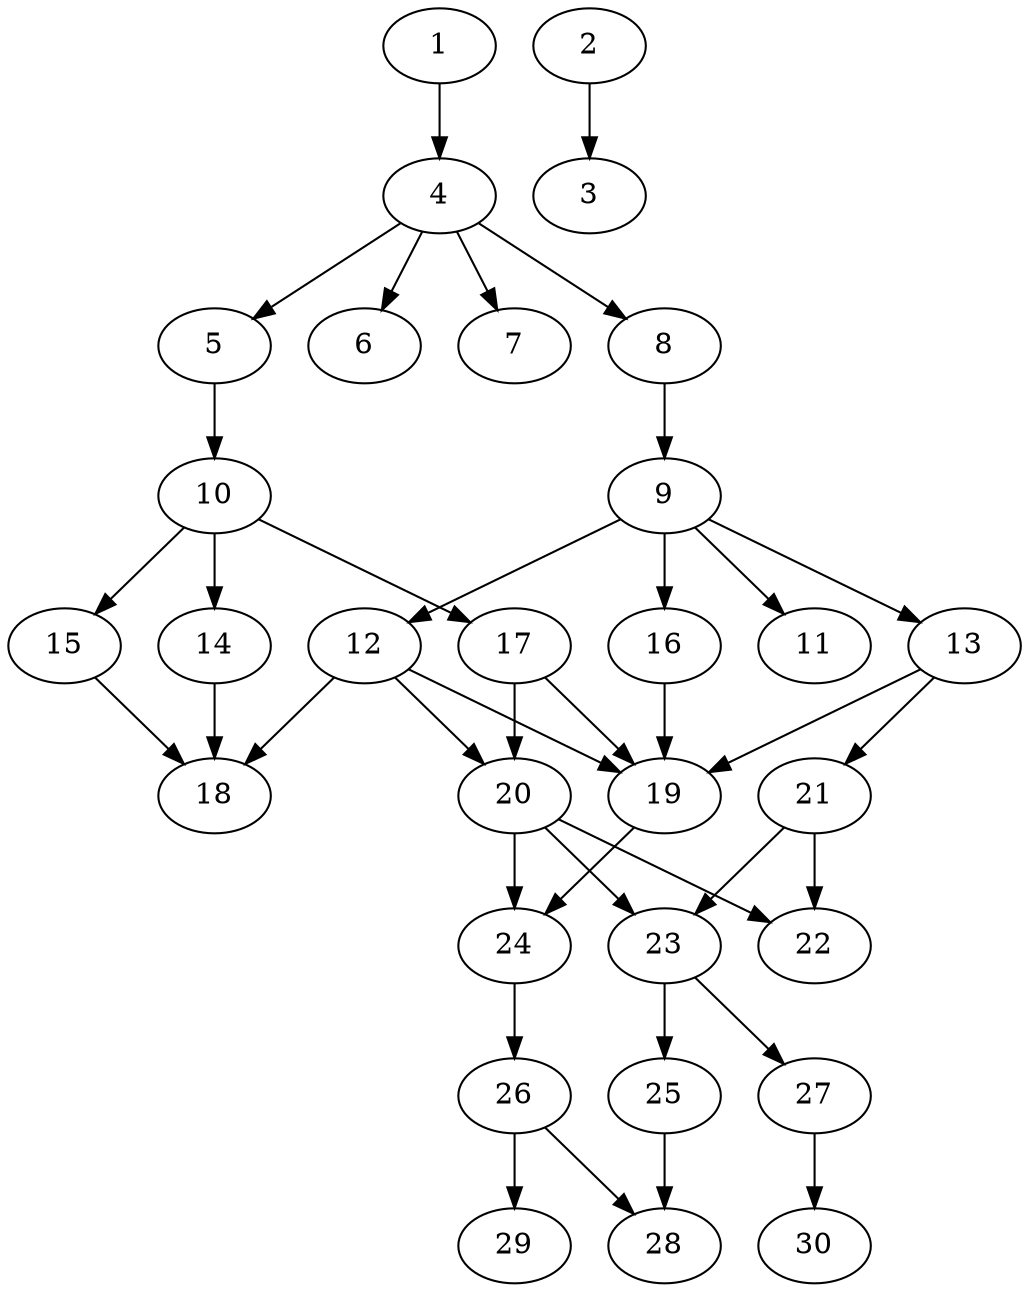 // DAG automatically generated by daggen at Fri Jul 29 10:40:30 2022
// daggen.exe --dot -n 30 --ccr 0.5 --fat 0.5 --regular 0.5 --density 0.5 -o data\30/random_30_11.gv 
digraph G {
  1 [compute_size="8353677312", trans_size="443983", result_size="74752", ram="43566320",alpha="0.08"]
  1 -> 4 [size ="74752"]
  2 [compute_size="782757789696", trans_size="547786", result_size="54272", ram="15865328",alpha="0.14"]
  2 -> 3 [size ="54272"]
  3 [compute_size="9448192000", trans_size="165887", result_size="0", ram="16643072",alpha="0.10"]
  4 [compute_size="50017356773", trans_size="289382", result_size="29696", ram="36233984",alpha="0.06"]
  4 -> 5 [size ="29696"]
  4 -> 6 [size ="29696"]
  4 -> 7 [size ="29696"]
  4 -> 8 [size ="29696"]
  5 [compute_size="7432192000", trans_size="305111", result_size="1024", ram="9784352",alpha="0.16"]
  5 -> 10 [size ="1024"]
  6 [compute_size="4176783360", trans_size="294465", result_size="0", ram="32898080",alpha="0.09"]
  7 [compute_size="8589934592", trans_size="321926", result_size="0", ram="33702752",alpha="0.03"]
  8 [compute_size="6348931072", trans_size="456930", result_size="74752", ram="18805232",alpha="0.06"]
  8 -> 9 [size ="74752"]
  9 [compute_size="1582014464", trans_size="126342", result_size="70656", ram="24545648",alpha="0.12"]
  9 -> 11 [size ="70656"]
  9 -> 12 [size ="70656"]
  9 -> 13 [size ="70656"]
  9 -> 16 [size ="70656"]
  10 [compute_size="18615500800", trans_size="414540", result_size="1024", ram="27553664",alpha="0.15"]
  10 -> 14 [size ="1024"]
  10 -> 15 [size ="1024"]
  10 -> 17 [size ="1024"]
  11 [compute_size="28991029248", trans_size="481514", result_size="0", ram="49960928",alpha="0.03"]
  12 [compute_size="28991029248", trans_size="296767", result_size="29696", ram="8702480",alpha="0.19"]
  12 -> 18 [size ="29696"]
  12 -> 19 [size ="29696"]
  12 -> 20 [size ="29696"]
  13 [compute_size="146918705709", trans_size="568981", result_size="1024", ram="2729216",alpha="0.04"]
  13 -> 19 [size ="1024"]
  13 -> 21 [size ="1024"]
  14 [compute_size="844800371774", trans_size="26215", result_size="1024", ram="41907872",alpha="0.17"]
  14 -> 18 [size ="1024"]
  15 [compute_size="368293445632", trans_size="343697", result_size="9216", ram="35747696",alpha="0.03"]
  15 -> 18 [size ="9216"]
  16 [compute_size="84109345677", trans_size="872652", result_size="29696", ram="8597936",alpha="0.20"]
  16 -> 19 [size ="29696"]
  17 [compute_size="782757789696", trans_size="116943", result_size="54272", ram="7685552",alpha="0.06"]
  17 -> 19 [size ="54272"]
  17 -> 20 [size ="54272"]
  18 [compute_size="7058849792", trans_size="912133", result_size="0", ram="13929680",alpha="0.07"]
  19 [compute_size="173342982144", trans_size="803919", result_size="74752", ram="23601584",alpha="0.14"]
  19 -> 24 [size ="74752"]
  20 [compute_size="15642427392", trans_size="660667", result_size="13312", ram="22988576",alpha="0.07"]
  20 -> 22 [size ="13312"]
  20 -> 23 [size ="13312"]
  20 -> 24 [size ="13312"]
  21 [compute_size="15284256768", trans_size="417033", result_size="13312", ram="28410608",alpha="0.07"]
  21 -> 22 [size ="13312"]
  21 -> 23 [size ="13312"]
  22 [compute_size="368293445632", trans_size="59751", result_size="0", ram="3955232",alpha="0.17"]
  23 [compute_size="1039769600", trans_size="717508", result_size="70656", ram="18436160",alpha="0.03"]
  23 -> 25 [size ="70656"]
  23 -> 27 [size ="70656"]
  24 [compute_size="162860938299", trans_size="987740", result_size="9216", ram="28401104",alpha="0.12"]
  24 -> 26 [size ="9216"]
  25 [compute_size="1073741824000", trans_size="750340", result_size="1024", ram="22736720",alpha="0.07"]
  25 -> 28 [size ="1024"]
  26 [compute_size="1878784000", trans_size="664855", result_size="1024", ram="12410624",alpha="0.10"]
  26 -> 28 [size ="1024"]
  26 -> 29 [size ="1024"]
  27 [compute_size="936722432", trans_size="602708", result_size="70656", ram="18029072",alpha="0.19"]
  27 -> 30 [size ="70656"]
  28 [compute_size="21686534144", trans_size="601365", result_size="0", ram="1976816",alpha="0.19"]
  29 [compute_size="4592809984", trans_size="491744", result_size="0", ram="18901856",alpha="0.05"]
  30 [compute_size="549755813888", trans_size="743243", result_size="0", ram="11651888",alpha="0.14"]
}
